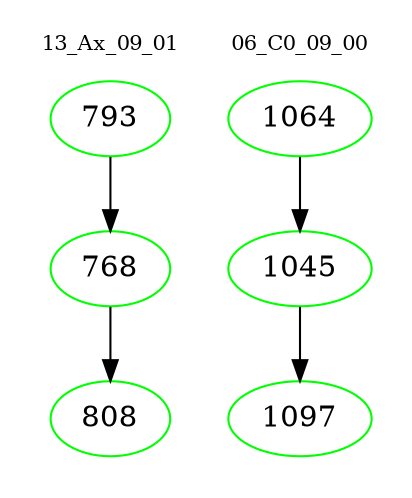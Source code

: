 digraph{
subgraph cluster_0 {
color = white
label = "13_Ax_09_01";
fontsize=10;
T0_793 [label="793", color="green"]
T0_793 -> T0_768 [color="black"]
T0_768 [label="768", color="green"]
T0_768 -> T0_808 [color="black"]
T0_808 [label="808", color="green"]
}
subgraph cluster_1 {
color = white
label = "06_C0_09_00";
fontsize=10;
T1_1064 [label="1064", color="green"]
T1_1064 -> T1_1045 [color="black"]
T1_1045 [label="1045", color="green"]
T1_1045 -> T1_1097 [color="black"]
T1_1097 [label="1097", color="green"]
}
}
